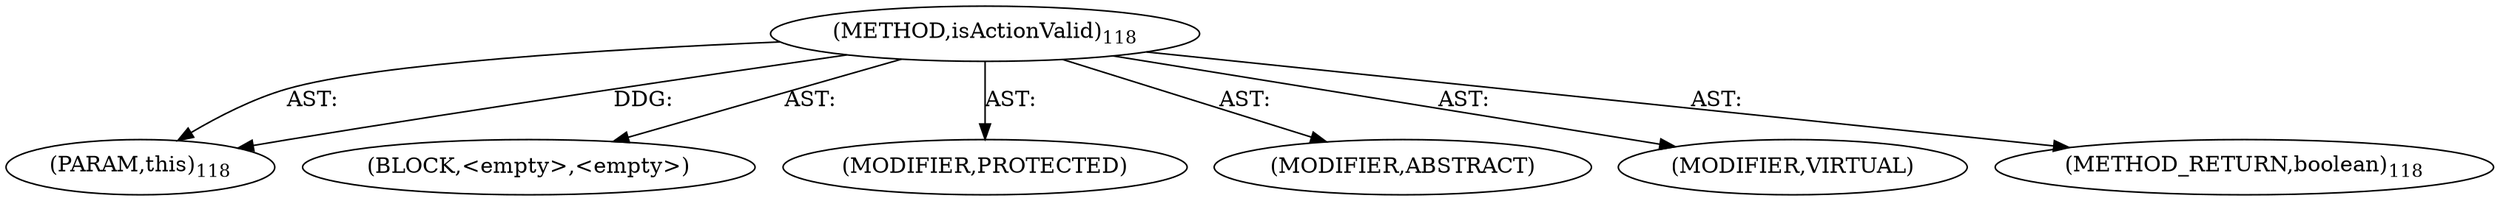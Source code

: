 digraph "isActionValid" {  
"111669149697" [label = <(METHOD,isActionValid)<SUB>118</SUB>> ]
"115964116999" [label = <(PARAM,this)<SUB>118</SUB>> ]
"25769803778" [label = <(BLOCK,&lt;empty&gt;,&lt;empty&gt;)> ]
"133143986183" [label = <(MODIFIER,PROTECTED)> ]
"133143986184" [label = <(MODIFIER,ABSTRACT)> ]
"133143986185" [label = <(MODIFIER,VIRTUAL)> ]
"128849018881" [label = <(METHOD_RETURN,boolean)<SUB>118</SUB>> ]
  "111669149697" -> "115964116999"  [ label = "AST: "] 
  "111669149697" -> "25769803778"  [ label = "AST: "] 
  "111669149697" -> "133143986183"  [ label = "AST: "] 
  "111669149697" -> "133143986184"  [ label = "AST: "] 
  "111669149697" -> "133143986185"  [ label = "AST: "] 
  "111669149697" -> "128849018881"  [ label = "AST: "] 
  "111669149697" -> "115964116999"  [ label = "DDG: "] 
}
